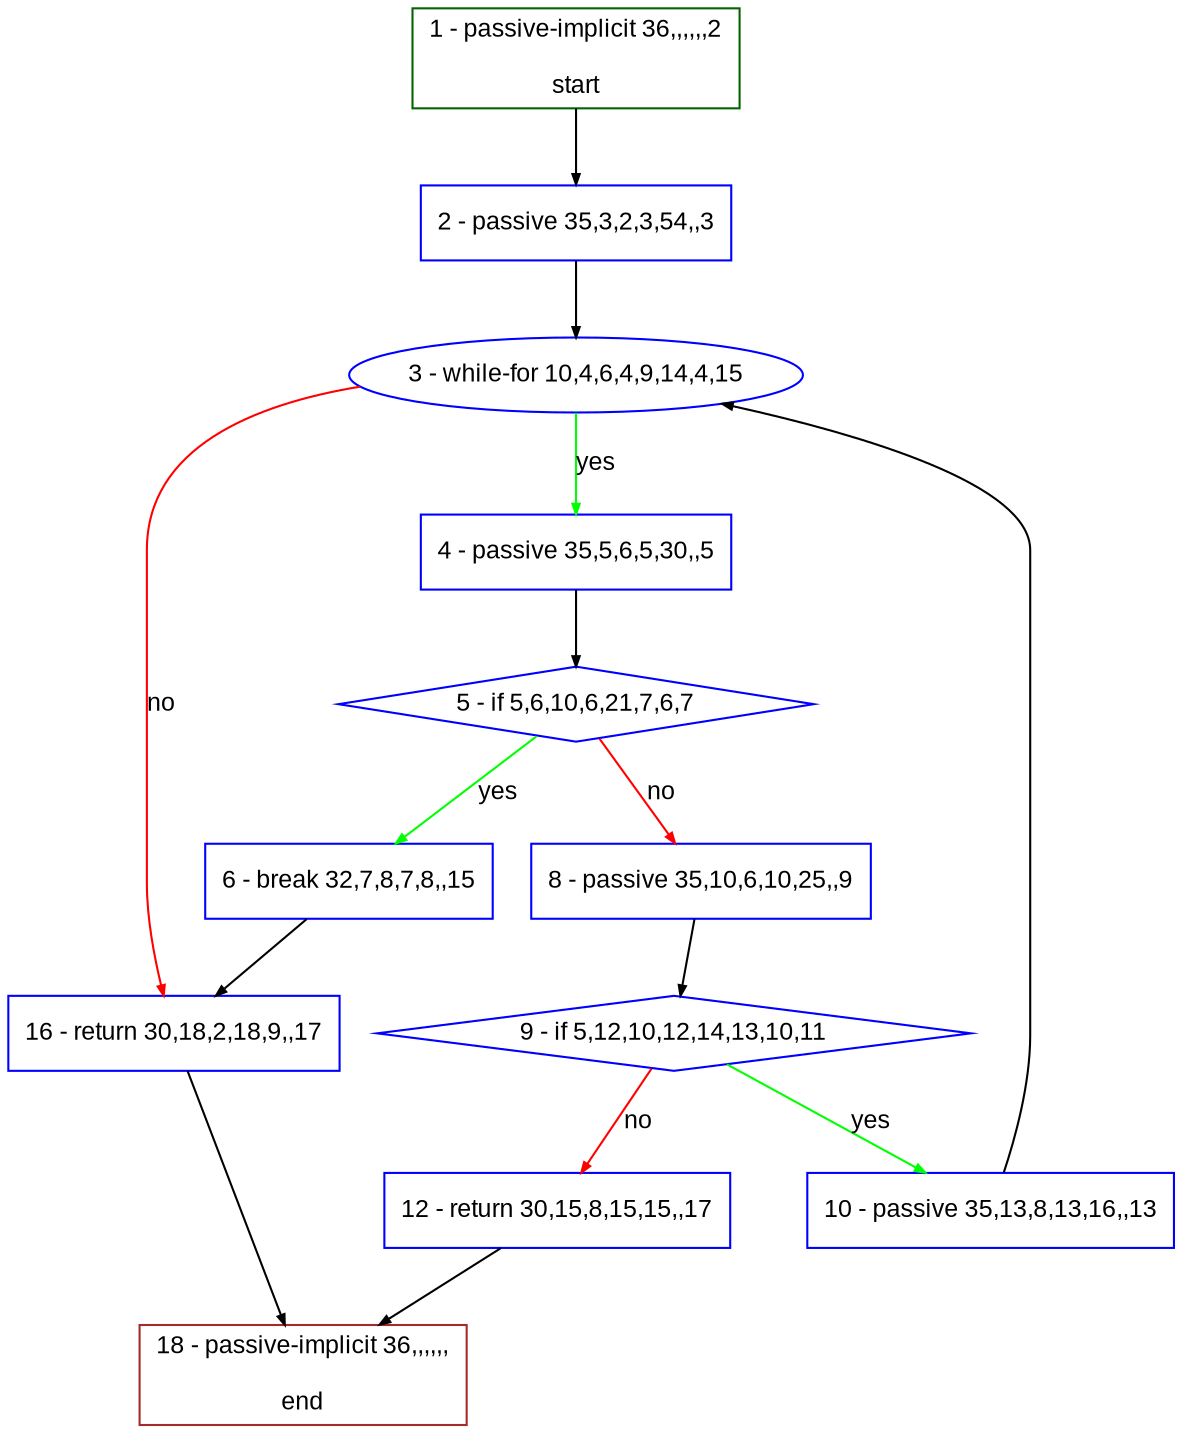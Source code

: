 digraph "" {
  graph [style="rounded,filled", label="", fontsize="12", packmode="clust", bgcolor="white", pack="true", compound="true", fontname="Arial", fillcolor="#FFFFCC"];
  node [style="filled", label="", fixedsize="false", fontsize="12", shape="rectangle", color="grey", compound="true", fontname="Arial", node_initialized="no", fillcolor="white"];
  edge [lhead="", arrowtail="none", label="", arrowhead="normal", fontsize="12", ltail="", dir="forward", color="black", arrowsize="0.5", compound="true", fontcolor="black", fontname="Arial"];
  __N1 [style="filled", label="2 - passive 35,3,2,3,54,,3", shape="box", color="#0000ff", fillcolor="#ffffff"];
  __N2 [style="filled", label="1 - passive-implicit 36,,,,,,2\n\nstart", shape="box", color="#006400", fillcolor="#ffffff"];
  __N3 [style="filled", label="3 - while-for 10,4,6,4,9,14,4,15", shape="oval", color="#0000ff", fillcolor="#ffffff"];
  __N4 [style="filled", label="4 - passive 35,5,6,5,30,,5", shape="box", color="#0000ff", fillcolor="#ffffff"];
  __N5 [style="filled", label="16 - return 30,18,2,18,9,,17", shape="box", color="#0000ff", fillcolor="#ffffff"];
  __N6 [style="filled", label="5 - if 5,6,10,6,21,7,6,7", shape="diamond", color="#0000ff", fillcolor="#ffffff"];
  __N7 [style="filled", label="6 - break 32,7,8,7,8,,15", shape="box", color="#0000ff", fillcolor="#ffffff"];
  __N8 [style="filled", label="8 - passive 35,10,6,10,25,,9", shape="box", color="#0000ff", fillcolor="#ffffff"];
  __N9 [style="filled", label="9 - if 5,12,10,12,14,13,10,11", shape="diamond", color="#0000ff", fillcolor="#ffffff"];
  __N10 [style="filled", label="10 - passive 35,13,8,13,16,,13", shape="box", color="#0000ff", fillcolor="#ffffff"];
  __N11 [style="filled", label="12 - return 30,15,8,15,15,,17", shape="box", color="#0000ff", fillcolor="#ffffff"];
  __N12 [style="filled", label="18 - passive-implicit 36,,,,,,\n\nend", shape="box", color="#a52a2a", fillcolor="#ffffff"];
  __N2 -> __N1 [arrowtail="none", arrowhead="normal", label="", dir="forward", color="#000000"];
  __N1 -> __N3 [arrowtail="none", arrowhead="normal", label="", dir="forward", color="#000000"];
  __N3 -> __N4 [arrowtail="none", arrowhead="normal", label="yes", dir="forward", color="#00ff00"];
  __N3 -> __N5 [arrowtail="none", arrowhead="normal", label="no", dir="forward", color="#ff0000"];
  __N4 -> __N6 [arrowtail="none", arrowhead="normal", label="", dir="forward", color="#000000"];
  __N6 -> __N7 [arrowtail="none", arrowhead="normal", label="yes", dir="forward", color="#00ff00"];
  __N6 -> __N8 [arrowtail="none", arrowhead="normal", label="no", dir="forward", color="#ff0000"];
  __N7 -> __N5 [arrowtail="none", arrowhead="normal", label="", dir="forward", color="#000000"];
  __N8 -> __N9 [arrowtail="none", arrowhead="normal", label="", dir="forward", color="#000000"];
  __N9 -> __N10 [arrowtail="none", arrowhead="normal", label="yes", dir="forward", color="#00ff00"];
  __N9 -> __N11 [arrowtail="none", arrowhead="normal", label="no", dir="forward", color="#ff0000"];
  __N10 -> __N3 [arrowtail="none", arrowhead="normal", label="", dir="forward", color="#000000"];
  __N11 -> __N12 [arrowtail="none", arrowhead="normal", label="", dir="forward", color="#000000"];
  __N5 -> __N12 [arrowtail="none", arrowhead="normal", label="", dir="forward", color="#000000"];
}

